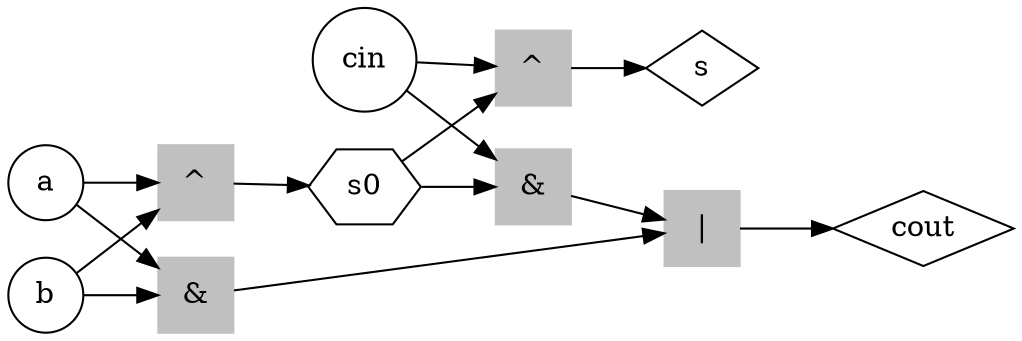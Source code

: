 digraph full_adder {
  rankdir="LR";
  cin [label="cin", shape=circle];
  a [label="a", shape=circle];
  b [label="b", shape=circle];
  cout [label="cout", shape=diamond];
  s [label="s", shape=diamond];
  s0 [label="s0", shape=hexagon];
  8 [label="^", shape=square, style=filled, color=gray];
  a -> 8;
  b -> 8;
  8 -> s0  12 [label="^", shape=square, style=filled, color=gray];
  s0 -> 12;
  cin -> 12;
  12 -> s  16 [label="&", shape=square, style=filled, color=gray];
  a -> 16;
  b -> 16;
  19 [label="&", shape=square, style=filled, color=gray];
  s0 -> 19;
  cin -> 19;
  20 [label="|", shape=square, style=filled, color=gray];
  16 -> 20;
  19 -> 20;
  20 -> cout}